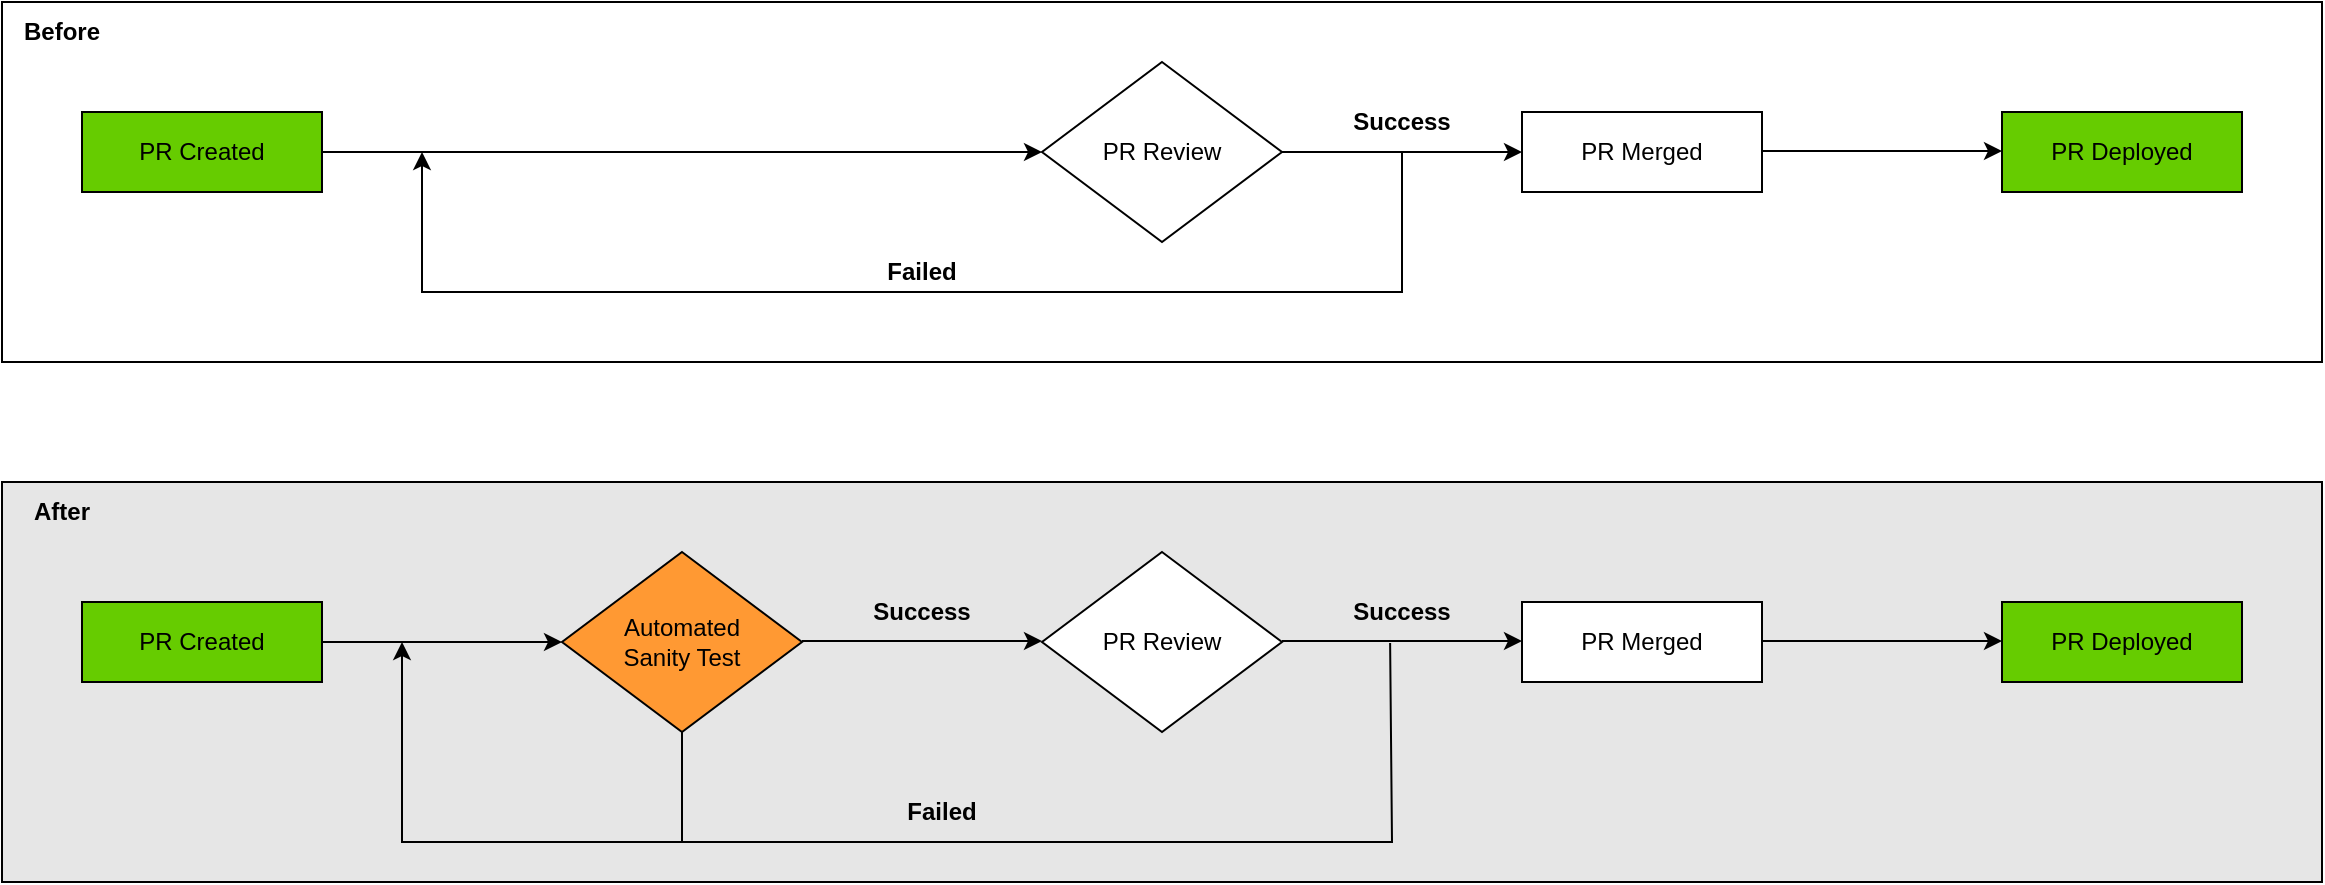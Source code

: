 <mxfile version="28.0.4">
  <diagram name="Page-1" id="bnhoPgbCuiDtEGQYelv7">
    <mxGraphModel dx="1789" dy="976" grid="1" gridSize="10" guides="1" tooltips="1" connect="1" arrows="1" fold="1" page="1" pageScale="1" pageWidth="2339" pageHeight="3300" math="0" shadow="0">
      <root>
        <mxCell id="0" />
        <mxCell id="1" parent="0" />
        <mxCell id="fz6lJ96PnOMNt2c9D2v0-57" value="" style="rounded=0;whiteSpace=wrap;html=1;fillColor=#E6E6E6;" vertex="1" parent="1">
          <mxGeometry x="80" y="440" width="1160" height="200" as="geometry" />
        </mxCell>
        <mxCell id="fz6lJ96PnOMNt2c9D2v0-49" value="" style="rounded=0;whiteSpace=wrap;html=1;" vertex="1" parent="1">
          <mxGeometry x="80" y="200" width="1160" height="180" as="geometry" />
        </mxCell>
        <mxCell id="fz6lJ96PnOMNt2c9D2v0-6" value="PR Merged" style="rounded=0;whiteSpace=wrap;html=1;" vertex="1" parent="1">
          <mxGeometry x="840" y="255" width="120" height="40" as="geometry" />
        </mxCell>
        <mxCell id="fz6lJ96PnOMNt2c9D2v0-9" value="" style="endArrow=classic;html=1;rounded=0;entryX=0;entryY=0.5;entryDx=0;entryDy=0;" edge="1" parent="1" target="fz6lJ96PnOMNt2c9D2v0-47">
          <mxGeometry width="50" height="50" relative="1" as="geometry">
            <mxPoint x="240" y="275" as="sourcePoint" />
            <mxPoint x="360.0" y="275" as="targetPoint" />
          </mxGeometry>
        </mxCell>
        <mxCell id="fz6lJ96PnOMNt2c9D2v0-10" value="" style="endArrow=classic;html=1;rounded=0;entryX=0;entryY=0.5;entryDx=0;entryDy=0;" edge="1" parent="1">
          <mxGeometry width="50" height="50" relative="1" as="geometry">
            <mxPoint x="720" y="275" as="sourcePoint" />
            <mxPoint x="840" y="275" as="targetPoint" />
          </mxGeometry>
        </mxCell>
        <mxCell id="fz6lJ96PnOMNt2c9D2v0-11" value="" style="endArrow=classic;html=1;rounded=0;entryX=0;entryY=0.5;entryDx=0;entryDy=0;" edge="1" parent="1">
          <mxGeometry width="50" height="50" relative="1" as="geometry">
            <mxPoint x="960" y="274.5" as="sourcePoint" />
            <mxPoint x="1080" y="274.5" as="targetPoint" />
          </mxGeometry>
        </mxCell>
        <mxCell id="fz6lJ96PnOMNt2c9D2v0-17" value="PR Merged" style="rounded=0;whiteSpace=wrap;html=1;" vertex="1" parent="1">
          <mxGeometry x="840" y="500" width="120" height="40" as="geometry" />
        </mxCell>
        <mxCell id="fz6lJ96PnOMNt2c9D2v0-18" value="" style="endArrow=classic;html=1;rounded=0;entryX=0;entryY=0.5;entryDx=0;entryDy=0;" edge="1" parent="1">
          <mxGeometry width="50" height="50" relative="1" as="geometry">
            <mxPoint x="240" y="520" as="sourcePoint" />
            <mxPoint x="360" y="520" as="targetPoint" />
          </mxGeometry>
        </mxCell>
        <mxCell id="fz6lJ96PnOMNt2c9D2v0-19" value="" style="endArrow=classic;html=1;rounded=0;entryX=0;entryY=0.5;entryDx=0;entryDy=0;" edge="1" parent="1">
          <mxGeometry width="50" height="50" relative="1" as="geometry">
            <mxPoint x="720" y="519.5" as="sourcePoint" />
            <mxPoint x="840" y="519.5" as="targetPoint" />
          </mxGeometry>
        </mxCell>
        <mxCell id="fz6lJ96PnOMNt2c9D2v0-20" value="" style="endArrow=classic;html=1;rounded=0;entryX=0;entryY=0.5;entryDx=0;entryDy=0;" edge="1" parent="1">
          <mxGeometry width="50" height="50" relative="1" as="geometry">
            <mxPoint x="960" y="519.5" as="sourcePoint" />
            <mxPoint x="1080" y="519.5" as="targetPoint" />
          </mxGeometry>
        </mxCell>
        <mxCell id="fz6lJ96PnOMNt2c9D2v0-23" value="" style="endArrow=classic;html=1;rounded=0;entryX=0;entryY=0.5;entryDx=0;entryDy=0;" edge="1" parent="1">
          <mxGeometry width="50" height="50" relative="1" as="geometry">
            <mxPoint x="480" y="519.5" as="sourcePoint" />
            <mxPoint x="600" y="519.5" as="targetPoint" />
          </mxGeometry>
        </mxCell>
        <mxCell id="fz6lJ96PnOMNt2c9D2v0-24" value="&lt;b&gt;Success&lt;/b&gt;" style="text;html=1;align=center;verticalAlign=middle;whiteSpace=wrap;rounded=0;" vertex="1" parent="1">
          <mxGeometry x="510" y="490" width="60" height="30" as="geometry" />
        </mxCell>
        <mxCell id="fz6lJ96PnOMNt2c9D2v0-25" value="" style="endArrow=classic;html=1;rounded=0;exitX=0.5;exitY=1;exitDx=0;exitDy=0;" edge="1" parent="1" source="fz6lJ96PnOMNt2c9D2v0-39">
          <mxGeometry width="50" height="50" relative="1" as="geometry">
            <mxPoint x="430" y="580" as="sourcePoint" />
            <mxPoint x="280" y="520" as="targetPoint" />
            <Array as="points">
              <mxPoint x="420" y="620" />
              <mxPoint x="280" y="620" />
            </Array>
          </mxGeometry>
        </mxCell>
        <mxCell id="fz6lJ96PnOMNt2c9D2v0-26" value="&lt;b&gt;Failed&lt;/b&gt;" style="text;html=1;align=center;verticalAlign=middle;whiteSpace=wrap;rounded=0;" vertex="1" parent="1">
          <mxGeometry x="460" y="590" width="180" height="30" as="geometry" />
        </mxCell>
        <mxCell id="fz6lJ96PnOMNt2c9D2v0-33" value="PR Deployed" style="rounded=0;whiteSpace=wrap;html=1;fillColor=#66CC00;" vertex="1" parent="1">
          <mxGeometry x="1080" y="255" width="120" height="40" as="geometry" />
        </mxCell>
        <mxCell id="fz6lJ96PnOMNt2c9D2v0-34" value="PR Created" style="rounded=0;whiteSpace=wrap;html=1;fillColor=#66CC00;" vertex="1" parent="1">
          <mxGeometry x="120" y="255" width="120" height="40" as="geometry" />
        </mxCell>
        <mxCell id="fz6lJ96PnOMNt2c9D2v0-35" value="PR Created" style="rounded=0;whiteSpace=wrap;html=1;fillColor=#66CC00;" vertex="1" parent="1">
          <mxGeometry x="120" y="500" width="120" height="40" as="geometry" />
        </mxCell>
        <mxCell id="fz6lJ96PnOMNt2c9D2v0-36" value="PR Deployed" style="rounded=0;whiteSpace=wrap;html=1;fillColor=#66CC00;" vertex="1" parent="1">
          <mxGeometry x="1080" y="500" width="120" height="40" as="geometry" />
        </mxCell>
        <mxCell id="fz6lJ96PnOMNt2c9D2v0-39" value="" style="rhombus;whiteSpace=wrap;html=1;fillColor=#FF9933;" vertex="1" parent="1">
          <mxGeometry x="360" y="475" width="120" height="90" as="geometry" />
        </mxCell>
        <mxCell id="fz6lJ96PnOMNt2c9D2v0-40" value="Automated Sanity Test" style="text;html=1;align=center;verticalAlign=middle;whiteSpace=wrap;rounded=0;" vertex="1" parent="1">
          <mxGeometry x="380" y="505" width="80" height="30" as="geometry" />
        </mxCell>
        <mxCell id="fz6lJ96PnOMNt2c9D2v0-42" value="" style="rhombus;whiteSpace=wrap;html=1;" vertex="1" parent="1">
          <mxGeometry x="600" y="475" width="120" height="90" as="geometry" />
        </mxCell>
        <mxCell id="fz6lJ96PnOMNt2c9D2v0-43" value="PR Review" style="text;html=1;align=center;verticalAlign=middle;whiteSpace=wrap;rounded=0;" vertex="1" parent="1">
          <mxGeometry x="620" y="505" width="80" height="30" as="geometry" />
        </mxCell>
        <mxCell id="fz6lJ96PnOMNt2c9D2v0-44" value="&lt;b&gt;Success&lt;/b&gt;" style="text;html=1;align=center;verticalAlign=middle;whiteSpace=wrap;rounded=0;" vertex="1" parent="1">
          <mxGeometry x="750" y="490" width="60" height="30" as="geometry" />
        </mxCell>
        <mxCell id="fz6lJ96PnOMNt2c9D2v0-46" value="" style="endArrow=none;html=1;rounded=0;entryX=0.401;entryY=1.016;entryDx=0;entryDy=0;entryPerimeter=0;" edge="1" parent="1" target="fz6lJ96PnOMNt2c9D2v0-44">
          <mxGeometry width="50" height="50" relative="1" as="geometry">
            <mxPoint x="420" y="620" as="sourcePoint" />
            <mxPoint x="470" y="570" as="targetPoint" />
            <Array as="points">
              <mxPoint x="775" y="620" />
            </Array>
          </mxGeometry>
        </mxCell>
        <mxCell id="fz6lJ96PnOMNt2c9D2v0-47" value="" style="rhombus;whiteSpace=wrap;html=1;" vertex="1" parent="1">
          <mxGeometry x="600" y="230" width="120" height="90" as="geometry" />
        </mxCell>
        <mxCell id="fz6lJ96PnOMNt2c9D2v0-48" value="PR Review" style="text;html=1;align=center;verticalAlign=middle;whiteSpace=wrap;rounded=0;" vertex="1" parent="1">
          <mxGeometry x="620" y="260" width="80" height="30" as="geometry" />
        </mxCell>
        <mxCell id="fz6lJ96PnOMNt2c9D2v0-50" value="" style="endArrow=classic;html=1;rounded=0;" edge="1" parent="1">
          <mxGeometry width="50" height="50" relative="1" as="geometry">
            <mxPoint x="780" y="275" as="sourcePoint" />
            <mxPoint x="290" y="275" as="targetPoint" />
            <Array as="points">
              <mxPoint x="780" y="345" />
              <mxPoint x="430" y="345" />
              <mxPoint x="290" y="345" />
            </Array>
          </mxGeometry>
        </mxCell>
        <mxCell id="fz6lJ96PnOMNt2c9D2v0-51" value="&lt;b&gt;Success&lt;/b&gt;" style="text;html=1;align=center;verticalAlign=middle;whiteSpace=wrap;rounded=0;" vertex="1" parent="1">
          <mxGeometry x="750" y="245" width="60" height="30" as="geometry" />
        </mxCell>
        <mxCell id="fz6lJ96PnOMNt2c9D2v0-52" value="&lt;b&gt;Failed&lt;/b&gt;" style="text;html=1;align=center;verticalAlign=middle;whiteSpace=wrap;rounded=0;" vertex="1" parent="1">
          <mxGeometry x="485" y="325" width="110" height="20" as="geometry" />
        </mxCell>
        <mxCell id="fz6lJ96PnOMNt2c9D2v0-58" value="Before" style="text;html=1;align=center;verticalAlign=middle;whiteSpace=wrap;rounded=0;fontStyle=1" vertex="1" parent="1">
          <mxGeometry x="80" y="200" width="60" height="30" as="geometry" />
        </mxCell>
        <mxCell id="fz6lJ96PnOMNt2c9D2v0-59" value="After" style="text;html=1;align=center;verticalAlign=middle;whiteSpace=wrap;rounded=0;fontStyle=1" vertex="1" parent="1">
          <mxGeometry x="80" y="440" width="60" height="30" as="geometry" />
        </mxCell>
      </root>
    </mxGraphModel>
  </diagram>
</mxfile>
